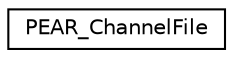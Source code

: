 digraph "Graphical Class Hierarchy"
{
 // LATEX_PDF_SIZE
  edge [fontname="Helvetica",fontsize="10",labelfontname="Helvetica",labelfontsize="10"];
  node [fontname="Helvetica",fontsize="10",shape=record];
  rankdir="LR";
  Node0 [label="PEAR_ChannelFile",height=0.2,width=0.4,color="black", fillcolor="white", style="filled",URL="$classPEAR__ChannelFile.html",tooltip=" "];
}

